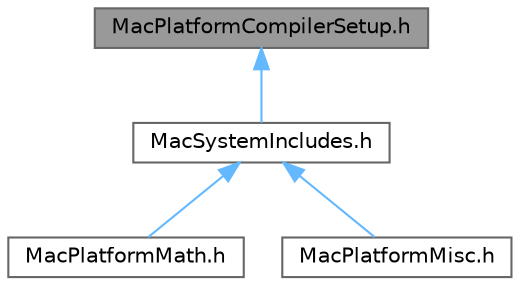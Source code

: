 digraph "MacPlatformCompilerSetup.h"
{
 // INTERACTIVE_SVG=YES
 // LATEX_PDF_SIZE
  bgcolor="transparent";
  edge [fontname=Helvetica,fontsize=10,labelfontname=Helvetica,labelfontsize=10];
  node [fontname=Helvetica,fontsize=10,shape=box,height=0.2,width=0.4];
  Node1 [id="Node000001",label="MacPlatformCompilerSetup.h",height=0.2,width=0.4,color="gray40", fillcolor="grey60", style="filled", fontcolor="black",tooltip=" "];
  Node1 -> Node2 [id="edge1_Node000001_Node000002",dir="back",color="steelblue1",style="solid",tooltip=" "];
  Node2 [id="Node000002",label="MacSystemIncludes.h",height=0.2,width=0.4,color="grey40", fillcolor="white", style="filled",URL="$d6/de3/MacSystemIncludes_8h.html",tooltip=" "];
  Node2 -> Node3 [id="edge2_Node000002_Node000003",dir="back",color="steelblue1",style="solid",tooltip=" "];
  Node3 [id="Node000003",label="MacPlatformMath.h",height=0.2,width=0.4,color="grey40", fillcolor="white", style="filled",URL="$dd/d1f/MacPlatformMath_8h.html",tooltip=" "];
  Node2 -> Node4 [id="edge3_Node000002_Node000004",dir="back",color="steelblue1",style="solid",tooltip=" "];
  Node4 [id="Node000004",label="MacPlatformMisc.h",height=0.2,width=0.4,color="grey40", fillcolor="white", style="filled",URL="$d2/da8/MacPlatformMisc_8h.html",tooltip=" "];
}
